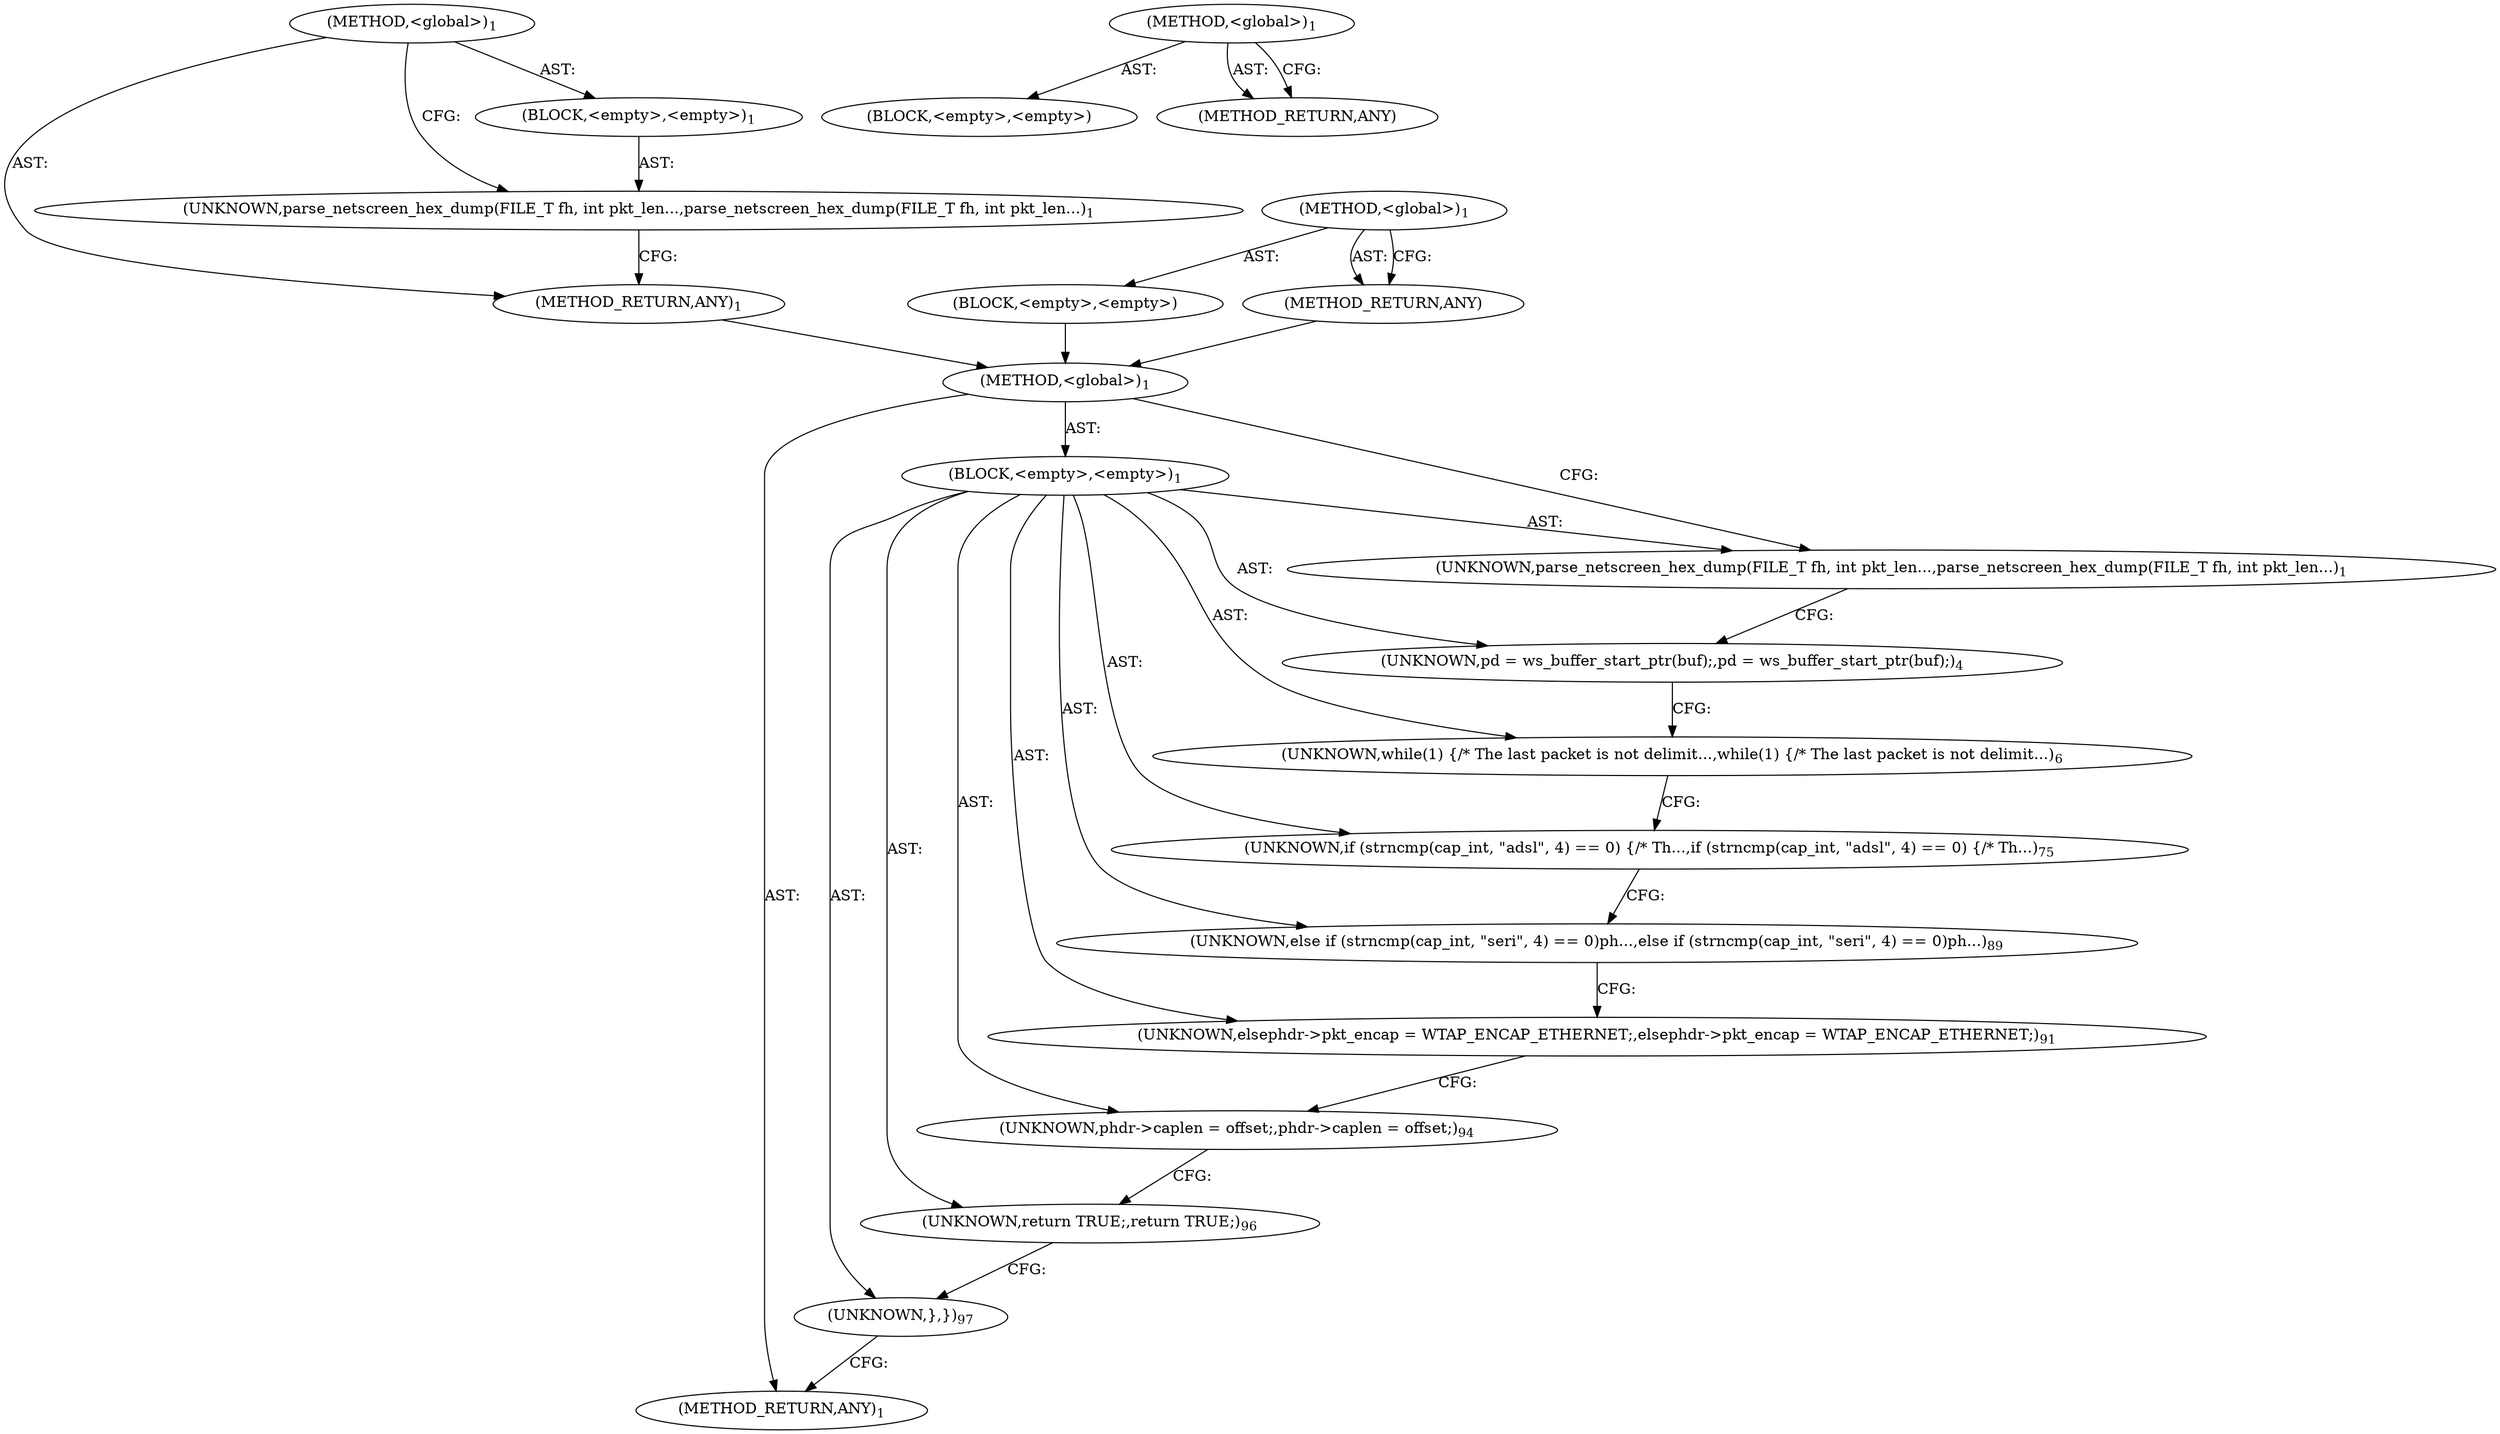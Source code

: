 digraph "&lt;global&gt;" {
vulnerable_6 [label=<(METHOD,&lt;global&gt;)<SUB>1</SUB>>];
vulnerable_7 [label=<(BLOCK,&lt;empty&gt;,&lt;empty&gt;)<SUB>1</SUB>>];
vulnerable_8 [label=<(UNKNOWN,parse_netscreen_hex_dump(FILE_T fh, int pkt_len...,parse_netscreen_hex_dump(FILE_T fh, int pkt_len...)<SUB>1</SUB>>];
vulnerable_9 [label=<(METHOD_RETURN,ANY)<SUB>1</SUB>>];
vulnerable_14 [label=<(METHOD,&lt;global&gt;)<SUB>1</SUB>>];
vulnerable_15 [label=<(BLOCK,&lt;empty&gt;,&lt;empty&gt;)>];
vulnerable_16 [label=<(METHOD_RETURN,ANY)>];
fixed_6 [label=<(METHOD,&lt;global&gt;)<SUB>1</SUB>>];
fixed_7 [label=<(BLOCK,&lt;empty&gt;,&lt;empty&gt;)<SUB>1</SUB>>];
fixed_8 [label=<(UNKNOWN,parse_netscreen_hex_dump(FILE_T fh, int pkt_len...,parse_netscreen_hex_dump(FILE_T fh, int pkt_len...)<SUB>1</SUB>>];
fixed_9 [label=<(UNKNOWN,pd = ws_buffer_start_ptr(buf);,pd = ws_buffer_start_ptr(buf);)<SUB>4</SUB>>];
fixed_10 [label=<(UNKNOWN,while(1) {

		/* The last packet is not delimit...,while(1) {

		/* The last packet is not delimit...)<SUB>6</SUB>>];
fixed_11 [label=<(UNKNOWN,if (strncmp(cap_int, &quot;adsl&quot;, 4) == 0) {
		/* Th...,if (strncmp(cap_int, &quot;adsl&quot;, 4) == 0) {
		/* Th...)<SUB>75</SUB>>];
fixed_12 [label=<(UNKNOWN,else if (strncmp(cap_int, &quot;seri&quot;, 4) == 0)
		ph...,else if (strncmp(cap_int, &quot;seri&quot;, 4) == 0)
		ph...)<SUB>89</SUB>>];
fixed_13 [label=<(UNKNOWN,else
		phdr-&gt;pkt_encap = WTAP_ENCAP_ETHERNET;,else
		phdr-&gt;pkt_encap = WTAP_ENCAP_ETHERNET;)<SUB>91</SUB>>];
fixed_14 [label=<(UNKNOWN,phdr-&gt;caplen = offset;,phdr-&gt;caplen = offset;)<SUB>94</SUB>>];
fixed_15 [label=<(UNKNOWN,return TRUE;,return TRUE;)<SUB>96</SUB>>];
fixed_16 [label=<(UNKNOWN,},})<SUB>97</SUB>>];
fixed_17 [label=<(METHOD_RETURN,ANY)<SUB>1</SUB>>];
fixed_22 [label=<(METHOD,&lt;global&gt;)<SUB>1</SUB>>];
fixed_23 [label=<(BLOCK,&lt;empty&gt;,&lt;empty&gt;)>];
fixed_24 [label=<(METHOD_RETURN,ANY)>];
vulnerable_6 -> vulnerable_7  [key=0, label="AST: "];
vulnerable_6 -> vulnerable_9  [key=0, label="AST: "];
vulnerable_6 -> vulnerable_8  [key=0, label="CFG: "];
vulnerable_7 -> vulnerable_8  [key=0, label="AST: "];
vulnerable_8 -> vulnerable_9  [key=0, label="CFG: "];
vulnerable_9 -> fixed_6  [key=0];
vulnerable_14 -> vulnerable_15  [key=0, label="AST: "];
vulnerable_14 -> vulnerable_16  [key=0, label="AST: "];
vulnerable_14 -> vulnerable_16  [key=1, label="CFG: "];
vulnerable_15 -> fixed_6  [key=0];
vulnerable_16 -> fixed_6  [key=0];
fixed_6 -> fixed_7  [key=0, label="AST: "];
fixed_6 -> fixed_17  [key=0, label="AST: "];
fixed_6 -> fixed_8  [key=0, label="CFG: "];
fixed_7 -> fixed_8  [key=0, label="AST: "];
fixed_7 -> fixed_9  [key=0, label="AST: "];
fixed_7 -> fixed_10  [key=0, label="AST: "];
fixed_7 -> fixed_11  [key=0, label="AST: "];
fixed_7 -> fixed_12  [key=0, label="AST: "];
fixed_7 -> fixed_13  [key=0, label="AST: "];
fixed_7 -> fixed_14  [key=0, label="AST: "];
fixed_7 -> fixed_15  [key=0, label="AST: "];
fixed_7 -> fixed_16  [key=0, label="AST: "];
fixed_8 -> fixed_9  [key=0, label="CFG: "];
fixed_9 -> fixed_10  [key=0, label="CFG: "];
fixed_10 -> fixed_11  [key=0, label="CFG: "];
fixed_11 -> fixed_12  [key=0, label="CFG: "];
fixed_12 -> fixed_13  [key=0, label="CFG: "];
fixed_13 -> fixed_14  [key=0, label="CFG: "];
fixed_14 -> fixed_15  [key=0, label="CFG: "];
fixed_15 -> fixed_16  [key=0, label="CFG: "];
fixed_16 -> fixed_17  [key=0, label="CFG: "];
fixed_22 -> fixed_23  [key=0, label="AST: "];
fixed_22 -> fixed_24  [key=0, label="AST: "];
fixed_22 -> fixed_24  [key=1, label="CFG: "];
}
